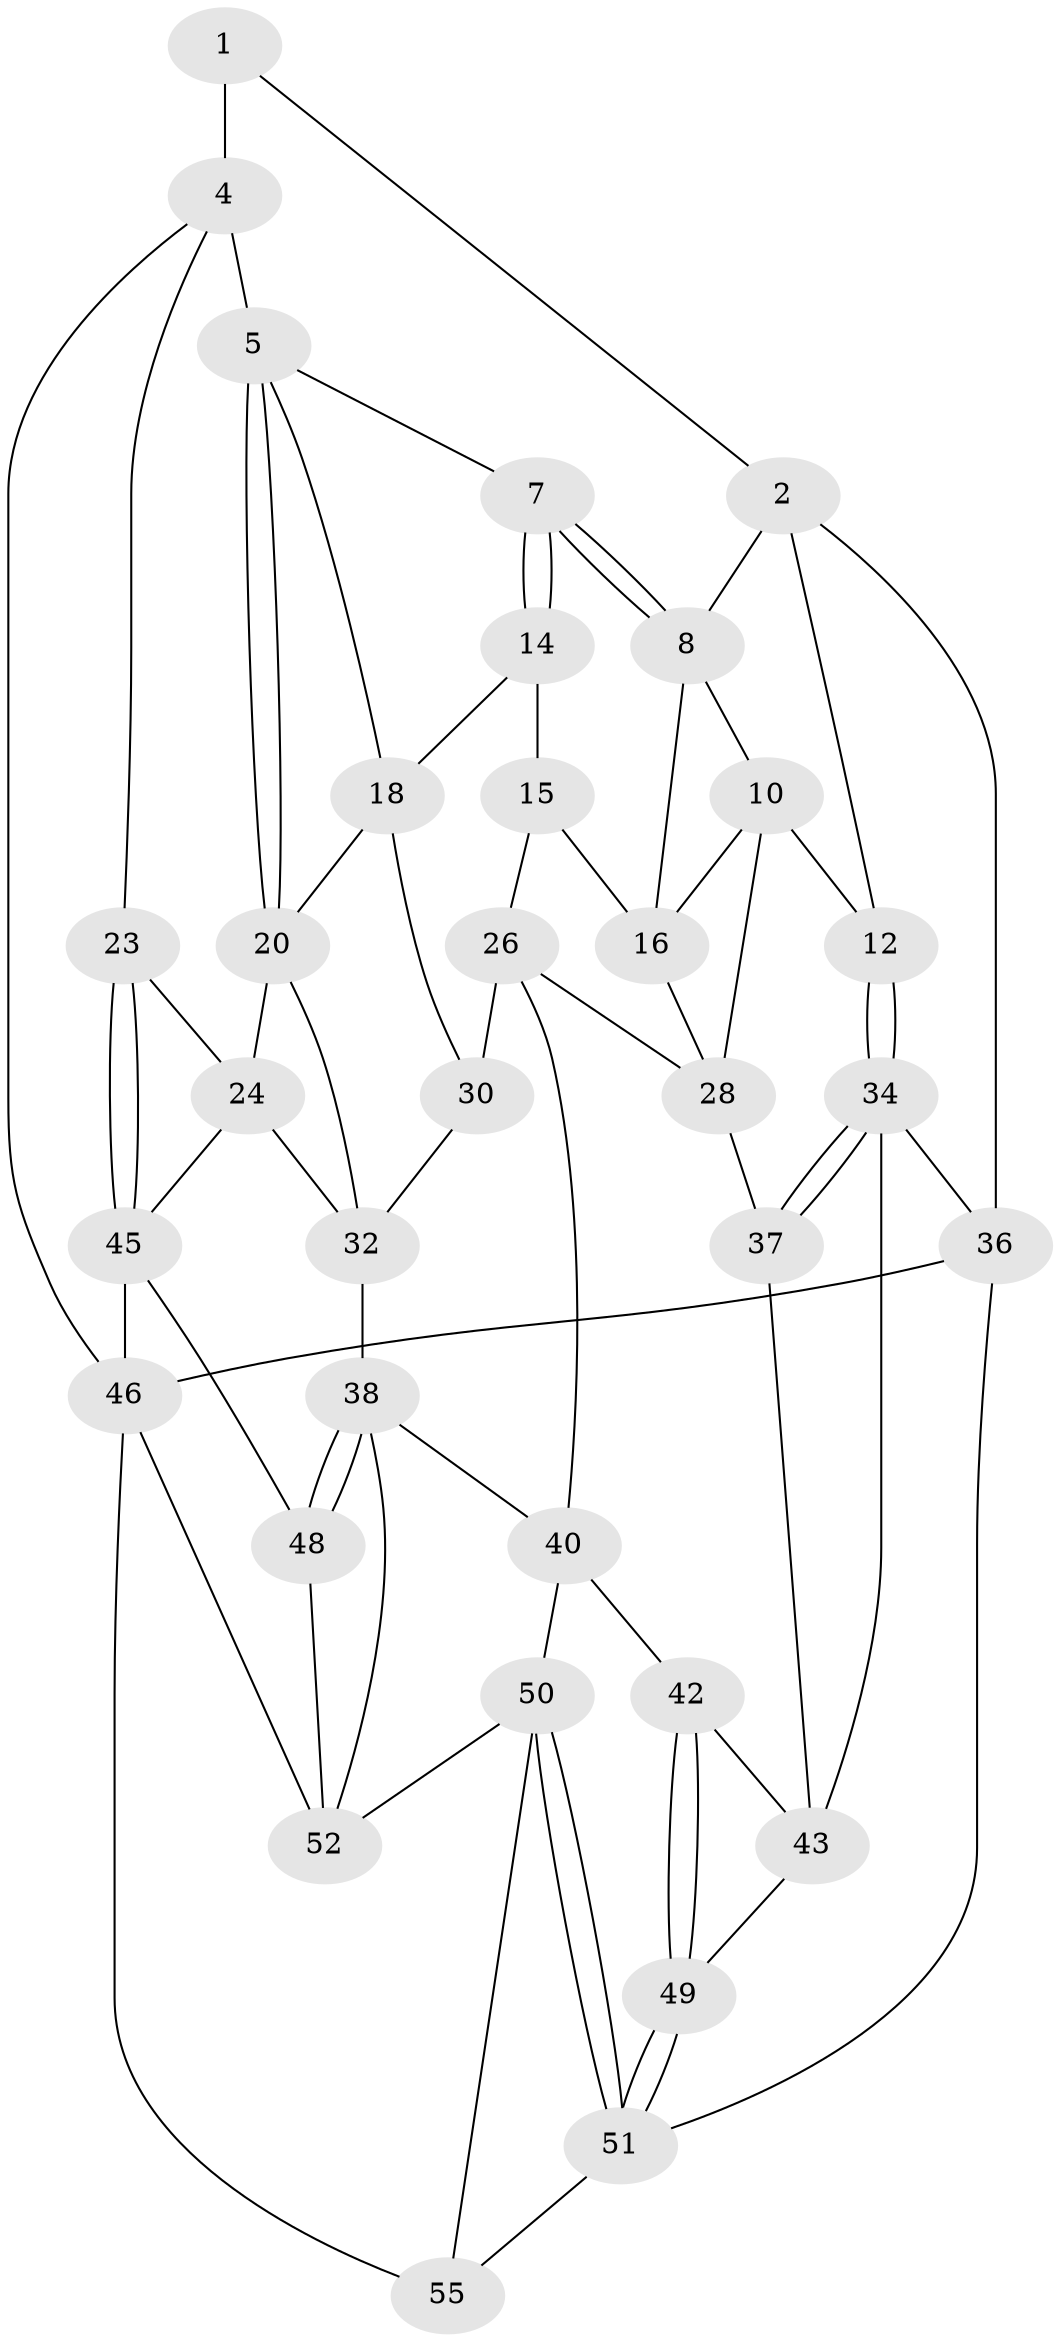 // Generated by graph-tools (version 1.1) at 2025/52/02/27/25 19:52:43]
// undirected, 34 vertices, 72 edges
graph export_dot {
graph [start="1"]
  node [color=gray90,style=filled];
  1 [pos="+0.805320657645364+0"];
  2 [pos="+0+0",super="+3"];
  4 [pos="+0.8107981349333876+0.05570585334655968",super="+13"];
  5 [pos="+0.7561032309215334+0.15495254048422474",super="+6"];
  7 [pos="+0.4991773093670877+0.11119948158878504"];
  8 [pos="+0.3670179134101004+0",super="+9"];
  10 [pos="+0.17651358084238783+0.1953763448869321",super="+11"];
  12 [pos="+0+0.2216759595948971"];
  14 [pos="+0.49703064330657465+0.23861284371351926",super="+19"];
  15 [pos="+0.36058352435746616+0.2894891600754243",super="+25"];
  16 [pos="+0.3374056328234532+0.27656012945252034",super="+17"];
  18 [pos="+0.6004668592614204+0.3541892187998821",super="+22"];
  20 [pos="+0.883756344104839+0.3554166354333468",super="+21"];
  23 [pos="+1+0.4136724283125542"];
  24 [pos="+0.9718022445202155+0.3809876806227799",super="+31"];
  26 [pos="+0.407041911298378+0.48820871343085137",super="+27"];
  28 [pos="+0.2068132871375872+0.5118674347859798",super="+29"];
  30 [pos="+0.5231718905828643+0.5352181348640372"];
  32 [pos="+0.7286775463222227+0.617951187125895",super="+33"];
  34 [pos="+0+0.7500196711304064",super="+35"];
  36 [pos="+0+1"];
  37 [pos="+0.147473999365502+0.572604151022938"];
  38 [pos="+0.6321500216888138+0.7582398981080738",super="+39"];
  40 [pos="+0.3359584457773883+0.6012015281414421",super="+41"];
  42 [pos="+0.1892601993287813+0.7761923358436884"];
  43 [pos="+0.14564466638024898+0.6451389629694305",super="+44"];
  45 [pos="+1+0.685476295103753",super="+47"];
  46 [pos="+1+1",super="+57"];
  48 [pos="+0.7439371085073793+0.9302458388772523"];
  49 [pos="+0.060910560331463644+0.8452721985284105"];
  50 [pos="+0.29826172960421393+0.8579088643254162",super="+53"];
  51 [pos="+0.23683966552078953+0.9398901007480626",super="+56"];
  52 [pos="+0.444632688173694+0.8298268849268446",super="+54"];
  55 [pos="+0.4094020807050252+1"];
  1 -- 2;
  1 -- 4 [weight=2];
  2 -- 12;
  2 -- 36;
  2 -- 8;
  4 -- 5;
  4 -- 46;
  4 -- 23;
  5 -- 20;
  5 -- 20;
  5 -- 18;
  5 -- 7;
  7 -- 8;
  7 -- 8;
  7 -- 14;
  7 -- 14;
  8 -- 16;
  8 -- 10;
  10 -- 12;
  10 -- 28;
  10 -- 16;
  12 -- 34;
  12 -- 34;
  14 -- 15 [weight=2];
  14 -- 18;
  15 -- 16;
  15 -- 26;
  16 -- 28;
  18 -- 30;
  18 -- 20;
  20 -- 24;
  20 -- 32;
  23 -- 24;
  23 -- 45;
  23 -- 45;
  24 -- 32;
  24 -- 45;
  26 -- 30;
  26 -- 40;
  26 -- 28;
  28 -- 37;
  30 -- 32;
  32 -- 38;
  34 -- 37;
  34 -- 37;
  34 -- 43;
  34 -- 36;
  36 -- 46;
  36 -- 51;
  37 -- 43;
  38 -- 48;
  38 -- 48;
  38 -- 40;
  38 -- 52;
  40 -- 42;
  40 -- 50;
  42 -- 43;
  42 -- 49;
  42 -- 49;
  43 -- 49;
  45 -- 48;
  45 -- 46;
  46 -- 55;
  46 -- 52;
  48 -- 52;
  49 -- 51;
  49 -- 51;
  50 -- 51;
  50 -- 51;
  50 -- 52;
  50 -- 55;
  51 -- 55;
}
